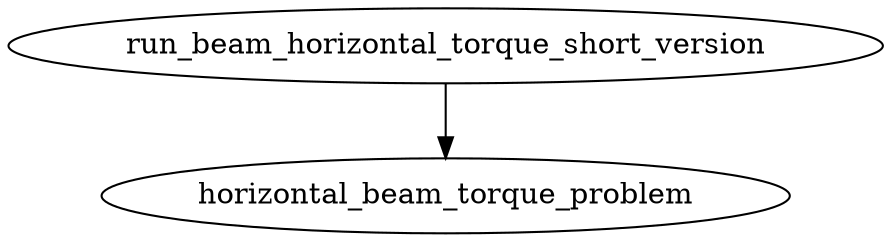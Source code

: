 /* Created by mdot for Matlab */
digraph m2html {
  run_beam_horizontal_torque_short_version -> horizontal_beam_torque_problem;

  horizontal_beam_torque_problem [URL="horizontal_beam_torque_problem.html"];
  run_beam_horizontal_torque_short_version [URL="run_beam_horizontal_torque_short_version.html"];
}
